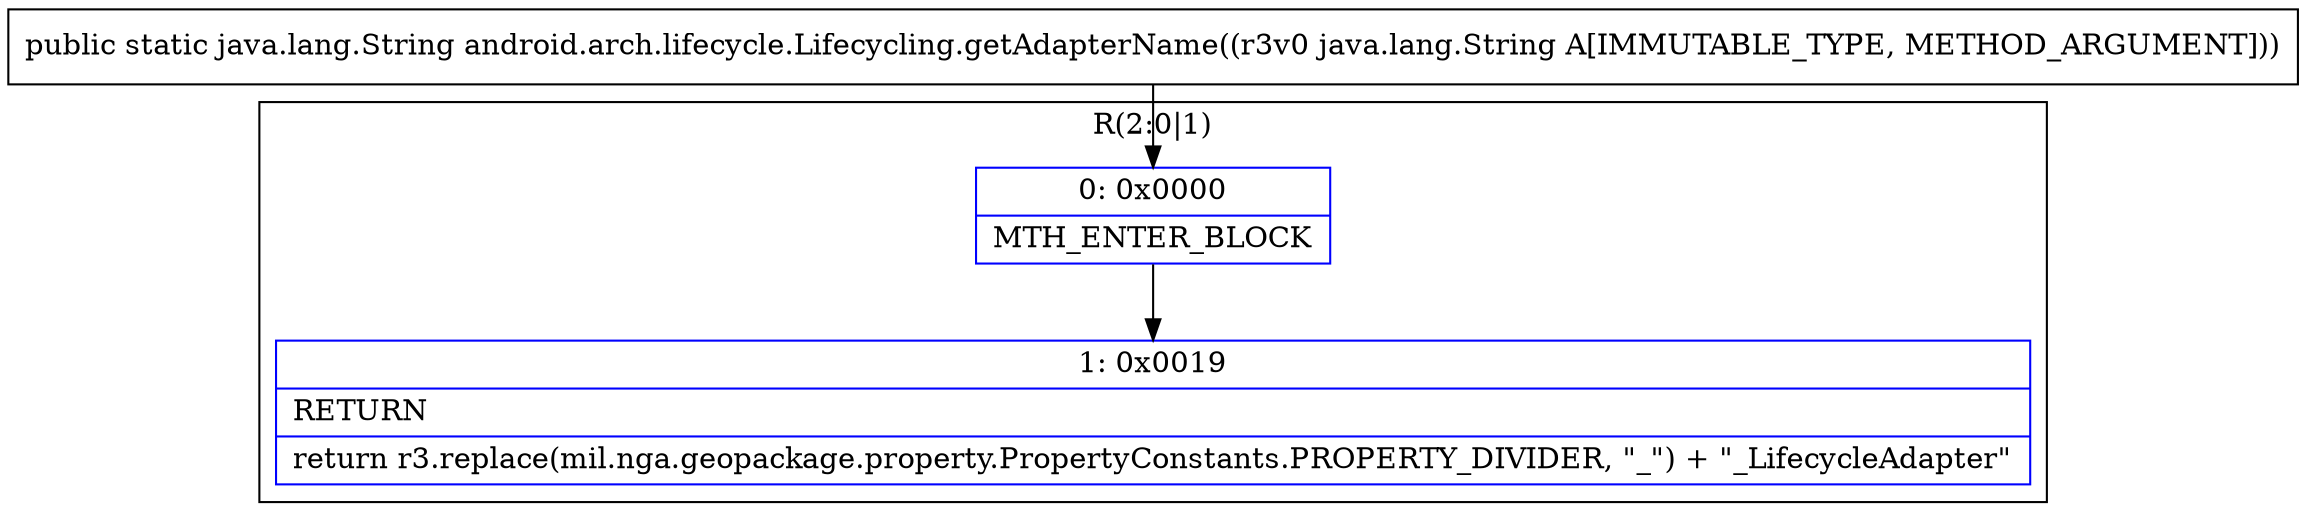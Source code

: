 digraph "CFG forandroid.arch.lifecycle.Lifecycling.getAdapterName(Ljava\/lang\/String;)Ljava\/lang\/String;" {
subgraph cluster_Region_1964345055 {
label = "R(2:0|1)";
node [shape=record,color=blue];
Node_0 [shape=record,label="{0\:\ 0x0000|MTH_ENTER_BLOCK\l}"];
Node_1 [shape=record,label="{1\:\ 0x0019|RETURN\l|return r3.replace(mil.nga.geopackage.property.PropertyConstants.PROPERTY_DIVIDER, \"_\") + \"_LifecycleAdapter\"\l}"];
}
MethodNode[shape=record,label="{public static java.lang.String android.arch.lifecycle.Lifecycling.getAdapterName((r3v0 java.lang.String A[IMMUTABLE_TYPE, METHOD_ARGUMENT])) }"];
MethodNode -> Node_0;
Node_0 -> Node_1;
}

